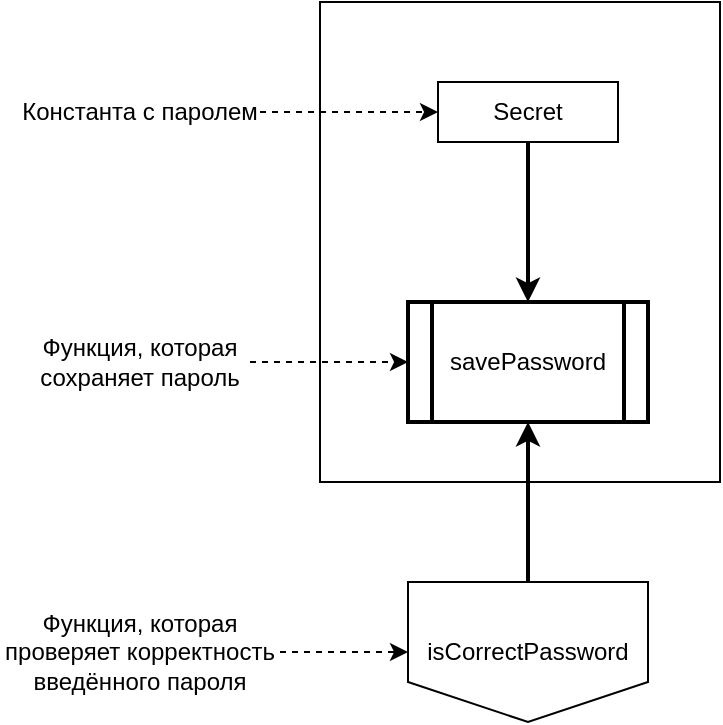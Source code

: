 <mxfile version="13.9.5" type="device"><diagram id="imY6h9JM90AybvobYxNs" name="Страница 1"><mxGraphModel dx="526" dy="593" grid="1" gridSize="10" guides="1" tooltips="1" connect="1" arrows="1" fold="1" page="1" pageScale="1" pageWidth="827" pageHeight="1169" math="0" shadow="0"><root><mxCell id="0"/><mxCell id="1" parent="0"/><mxCell id="HSBAg3o43C0sTZVLh51U-18" value="" style="rounded=0;whiteSpace=wrap;html=1;strokeWidth=1;fillColor=none;" vertex="1" parent="1"><mxGeometry x="230" y="50" width="200" height="240" as="geometry"/></mxCell><mxCell id="HSBAg3o43C0sTZVLh51U-17" style="edgeStyle=orthogonalEdgeStyle;rounded=0;orthogonalLoop=1;jettySize=auto;html=1;exitX=0.5;exitY=1;exitDx=0;exitDy=0;entryX=0.5;entryY=0;entryDx=0;entryDy=0;strokeWidth=2;" edge="1" parent="1" source="HSBAg3o43C0sTZVLh51U-1" target="HSBAg3o43C0sTZVLh51U-2"><mxGeometry relative="1" as="geometry"/></mxCell><mxCell id="HSBAg3o43C0sTZVLh51U-1" value="Secret" style="rounded=0;whiteSpace=wrap;html=1;strokeWidth=1;" vertex="1" parent="1"><mxGeometry x="289" y="90" width="90" height="30" as="geometry"/></mxCell><mxCell id="HSBAg3o43C0sTZVLh51U-2" value="savePassword" style="shape=process;whiteSpace=wrap;html=1;backgroundOutline=1;strokeWidth=2;" vertex="1" parent="1"><mxGeometry x="274" y="200" width="120" height="60" as="geometry"/></mxCell><mxCell id="HSBAg3o43C0sTZVLh51U-14" style="edgeStyle=orthogonalEdgeStyle;rounded=0;orthogonalLoop=1;jettySize=auto;html=1;entryX=0;entryY=0.5;entryDx=0;entryDy=0;dashed=1;" edge="1" parent="1" source="HSBAg3o43C0sTZVLh51U-4" target="HSBAg3o43C0sTZVLh51U-1"><mxGeometry relative="1" as="geometry"/></mxCell><mxCell id="HSBAg3o43C0sTZVLh51U-4" value="Константа с паролем" style="text;html=1;strokeColor=none;fillColor=none;align=center;verticalAlign=middle;whiteSpace=wrap;rounded=0;" vertex="1" parent="1"><mxGeometry x="80" y="95" width="120" height="20" as="geometry"/></mxCell><mxCell id="HSBAg3o43C0sTZVLh51U-9" style="edgeStyle=orthogonalEdgeStyle;rounded=0;orthogonalLoop=1;jettySize=auto;html=1;exitX=1;exitY=0.5;exitDx=0;exitDy=0;entryX=0;entryY=0.5;entryDx=0;entryDy=0;dashed=1;" edge="1" parent="1" source="HSBAg3o43C0sTZVLh51U-7" target="HSBAg3o43C0sTZVLh51U-2"><mxGeometry relative="1" as="geometry"/></mxCell><mxCell id="HSBAg3o43C0sTZVLh51U-7" value="Функция, которая сохраняет пароль" style="text;html=1;strokeColor=none;fillColor=none;align=center;verticalAlign=middle;whiteSpace=wrap;rounded=0;" vertex="1" parent="1"><mxGeometry x="85" y="220" width="110" height="20" as="geometry"/></mxCell><mxCell id="HSBAg3o43C0sTZVLh51U-22" style="edgeStyle=orthogonalEdgeStyle;rounded=0;orthogonalLoop=1;jettySize=auto;html=1;exitX=0.5;exitY=0;exitDx=0;exitDy=0;entryX=0.5;entryY=1;entryDx=0;entryDy=0;strokeColor=#000000;strokeWidth=2;" edge="1" parent="1" source="HSBAg3o43C0sTZVLh51U-10" target="HSBAg3o43C0sTZVLh51U-2"><mxGeometry relative="1" as="geometry"/></mxCell><mxCell id="HSBAg3o43C0sTZVLh51U-10" value="isCorrectPassword" style="shape=offPageConnector;strokeWidth=1;rotation=0;size=0.286;sketch=0;verticalAlign=middle;html=1;whiteSpace=wrap;" vertex="1" parent="1"><mxGeometry x="274" y="340" width="120" height="70" as="geometry"/></mxCell><mxCell id="HSBAg3o43C0sTZVLh51U-13" value="" style="edgeStyle=orthogonalEdgeStyle;rounded=0;orthogonalLoop=1;jettySize=auto;html=1;dashed=1;" edge="1" parent="1" source="HSBAg3o43C0sTZVLh51U-12" target="HSBAg3o43C0sTZVLh51U-10"><mxGeometry relative="1" as="geometry"/></mxCell><mxCell id="HSBAg3o43C0sTZVLh51U-12" value="Функция, которая проверяет корректность введённого пароля" style="text;html=1;strokeColor=none;fillColor=none;align=center;verticalAlign=middle;whiteSpace=wrap;rounded=0;" vertex="1" parent="1"><mxGeometry x="70" y="365" width="140" height="20" as="geometry"/></mxCell></root></mxGraphModel></diagram></mxfile>